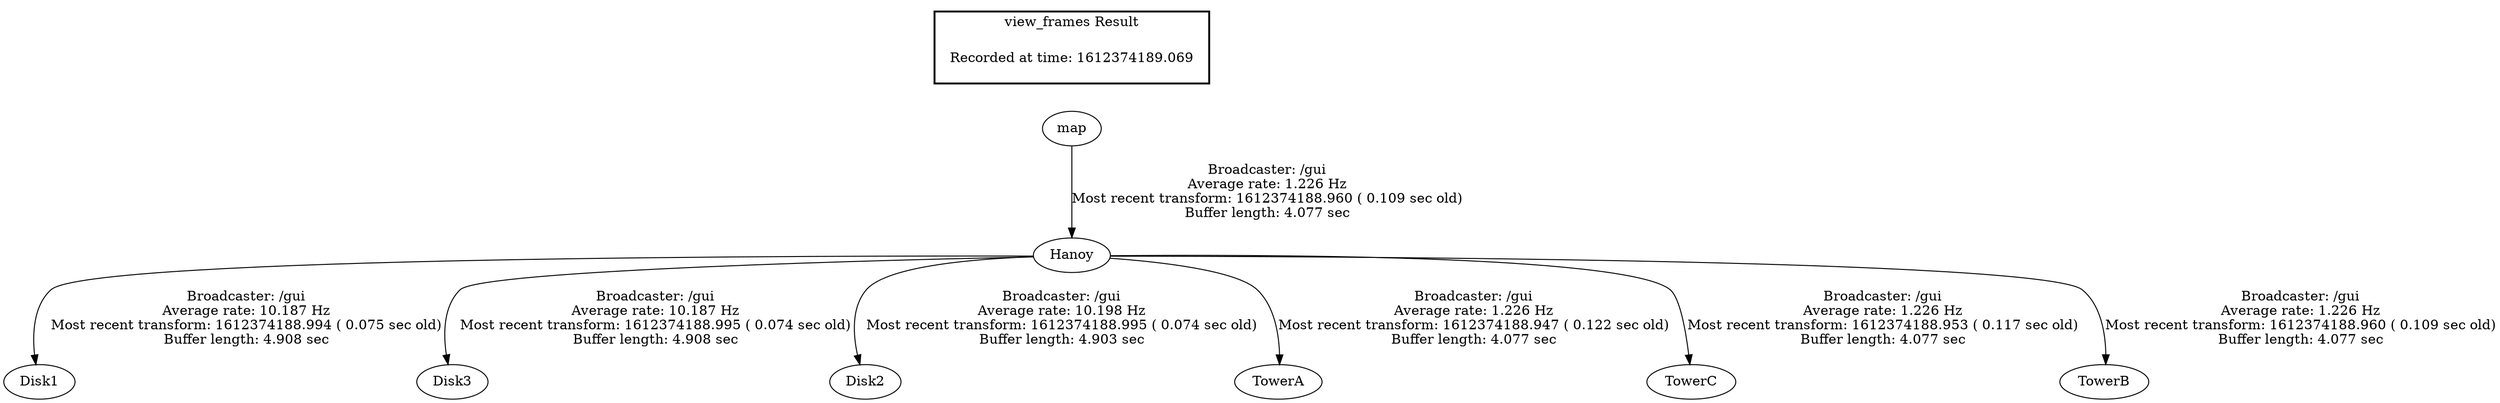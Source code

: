 digraph G {
"Hanoy" -> "Disk1"[label="Broadcaster: /gui\nAverage rate: 10.187 Hz\nMost recent transform: 1612374188.994 ( 0.075 sec old)\nBuffer length: 4.908 sec\n"];
"map" -> "Hanoy"[label="Broadcaster: /gui\nAverage rate: 1.226 Hz\nMost recent transform: 1612374188.960 ( 0.109 sec old)\nBuffer length: 4.077 sec\n"];
"Hanoy" -> "Disk3"[label="Broadcaster: /gui\nAverage rate: 10.187 Hz\nMost recent transform: 1612374188.995 ( 0.074 sec old)\nBuffer length: 4.908 sec\n"];
"Hanoy" -> "Disk2"[label="Broadcaster: /gui\nAverage rate: 10.198 Hz\nMost recent transform: 1612374188.995 ( 0.074 sec old)\nBuffer length: 4.903 sec\n"];
"Hanoy" -> "TowerA"[label="Broadcaster: /gui\nAverage rate: 1.226 Hz\nMost recent transform: 1612374188.947 ( 0.122 sec old)\nBuffer length: 4.077 sec\n"];
"Hanoy" -> "TowerC"[label="Broadcaster: /gui\nAverage rate: 1.226 Hz\nMost recent transform: 1612374188.953 ( 0.117 sec old)\nBuffer length: 4.077 sec\n"];
"Hanoy" -> "TowerB"[label="Broadcaster: /gui\nAverage rate: 1.226 Hz\nMost recent transform: 1612374188.960 ( 0.109 sec old)\nBuffer length: 4.077 sec\n"];
edge [style=invis];
 subgraph cluster_legend { style=bold; color=black; label ="view_frames Result";
"Recorded at time: 1612374189.069"[ shape=plaintext ] ;
 }->"map";
}